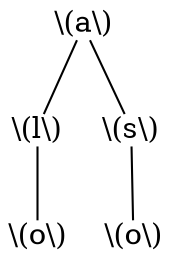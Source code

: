 graph {
	0 [label="\\(a\\)" shape=plain]
	1 [label="\\(l\\)" shape=plain]
	0 -- 1
	2 [label="\\(o\\)" shape=plain]
	1 -- 2
	3 [label="\\(s\\)" shape=plain]
	0 -- 3
	4 [label="\\(o\\)" shape=plain]
	3 -- 4
}
